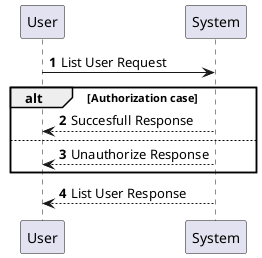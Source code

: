 @startuml
'https://plantuml.com/sequence-diagram

autonumber

User -> System: List User Request

alt Authorization case

System --> User: Succesfull Response

else

System --> User: Unauthorize Response
end

System --> User: List User Response

@enduml